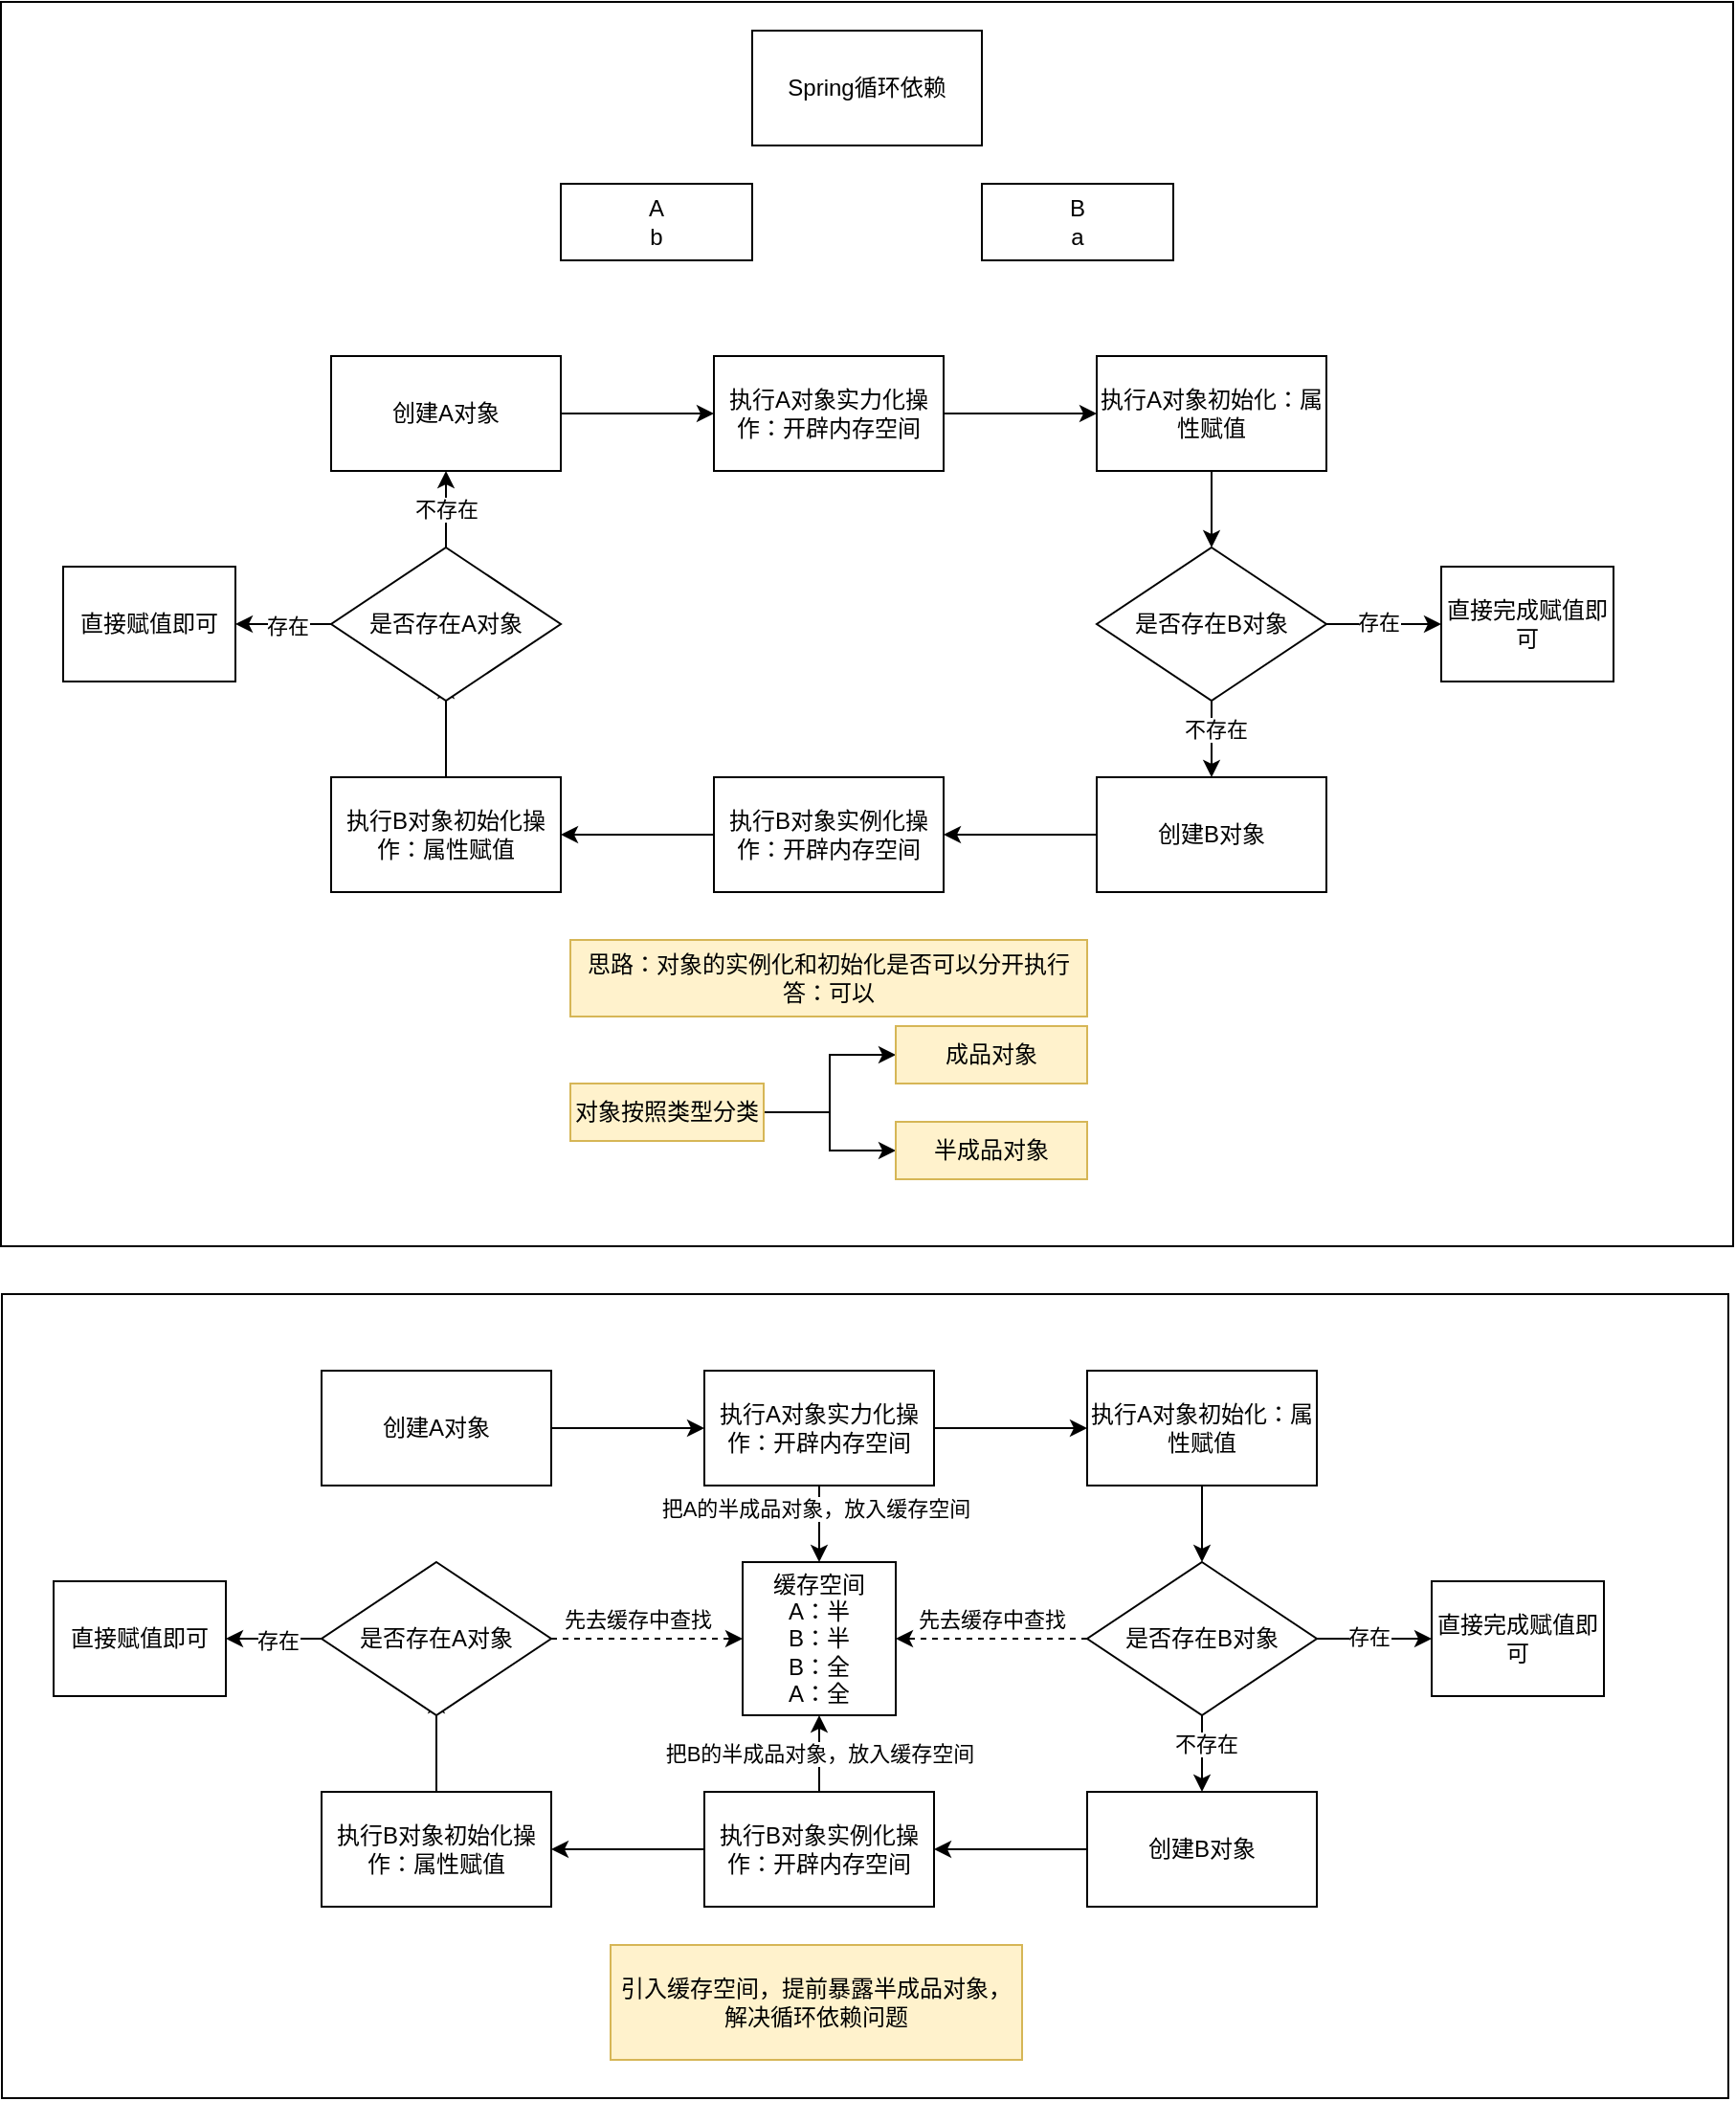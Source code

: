 <mxfile version="26.0.15">
  <diagram name="第 1 页" id="7Y6GGZkNqPZYVTsqmDMv">
    <mxGraphModel dx="1967" dy="722" grid="1" gridSize="10" guides="1" tooltips="1" connect="1" arrows="1" fold="1" page="1" pageScale="1" pageWidth="827" pageHeight="1169" math="0" shadow="0">
      <root>
        <mxCell id="0" />
        <mxCell id="1" parent="0" />
        <mxCell id="SD7nv6ZnqKabCZDV9hT9-96" value="" style="rounded=0;whiteSpace=wrap;html=1;" vertex="1" parent="1">
          <mxGeometry x="-12" y="730" width="902" height="420" as="geometry" />
        </mxCell>
        <mxCell id="SD7nv6ZnqKabCZDV9hT9-33" value="" style="rounded=0;whiteSpace=wrap;html=1;" vertex="1" parent="1">
          <mxGeometry x="-12.5" y="55" width="905" height="650" as="geometry" />
        </mxCell>
        <mxCell id="SD7nv6ZnqKabCZDV9hT9-1" value="Spring循环依赖" style="rounded=0;whiteSpace=wrap;html=1;" vertex="1" parent="1">
          <mxGeometry x="380" y="70" width="120" height="60" as="geometry" />
        </mxCell>
        <mxCell id="SD7nv6ZnqKabCZDV9hT9-2" value="A&lt;div&gt;b&lt;/div&gt;" style="rounded=0;whiteSpace=wrap;html=1;" vertex="1" parent="1">
          <mxGeometry x="280" y="150" width="100" height="40" as="geometry" />
        </mxCell>
        <mxCell id="SD7nv6ZnqKabCZDV9hT9-3" value="B&lt;div&gt;a&lt;/div&gt;" style="rounded=0;whiteSpace=wrap;html=1;" vertex="1" parent="1">
          <mxGeometry x="500" y="150" width="100" height="40" as="geometry" />
        </mxCell>
        <mxCell id="SD7nv6ZnqKabCZDV9hT9-6" value="" style="edgeStyle=orthogonalEdgeStyle;rounded=0;orthogonalLoop=1;jettySize=auto;html=1;" edge="1" parent="1" source="SD7nv6ZnqKabCZDV9hT9-4" target="SD7nv6ZnqKabCZDV9hT9-5">
          <mxGeometry relative="1" as="geometry" />
        </mxCell>
        <mxCell id="SD7nv6ZnqKabCZDV9hT9-4" value="创建A对象" style="rounded=0;whiteSpace=wrap;html=1;" vertex="1" parent="1">
          <mxGeometry x="160" y="240" width="120" height="60" as="geometry" />
        </mxCell>
        <mxCell id="SD7nv6ZnqKabCZDV9hT9-8" value="" style="edgeStyle=orthogonalEdgeStyle;rounded=0;orthogonalLoop=1;jettySize=auto;html=1;" edge="1" parent="1" source="SD7nv6ZnqKabCZDV9hT9-5" target="SD7nv6ZnqKabCZDV9hT9-7">
          <mxGeometry relative="1" as="geometry" />
        </mxCell>
        <mxCell id="SD7nv6ZnqKabCZDV9hT9-5" value="执行A对象实力化操作：开辟内存空间" style="rounded=0;whiteSpace=wrap;html=1;" vertex="1" parent="1">
          <mxGeometry x="360" y="240" width="120" height="60" as="geometry" />
        </mxCell>
        <mxCell id="SD7nv6ZnqKabCZDV9hT9-11" value="" style="edgeStyle=orthogonalEdgeStyle;rounded=0;orthogonalLoop=1;jettySize=auto;html=1;" edge="1" parent="1" source="SD7nv6ZnqKabCZDV9hT9-7" target="SD7nv6ZnqKabCZDV9hT9-10">
          <mxGeometry relative="1" as="geometry" />
        </mxCell>
        <mxCell id="SD7nv6ZnqKabCZDV9hT9-7" value="执行A对象初始化：属性赋值" style="rounded=0;whiteSpace=wrap;html=1;" vertex="1" parent="1">
          <mxGeometry x="560" y="240" width="120" height="60" as="geometry" />
        </mxCell>
        <mxCell id="SD7nv6ZnqKabCZDV9hT9-13" value="" style="edgeStyle=orthogonalEdgeStyle;rounded=0;orthogonalLoop=1;jettySize=auto;html=1;" edge="1" parent="1" source="SD7nv6ZnqKabCZDV9hT9-10" target="SD7nv6ZnqKabCZDV9hT9-12">
          <mxGeometry relative="1" as="geometry" />
        </mxCell>
        <mxCell id="SD7nv6ZnqKabCZDV9hT9-14" value="存在" style="edgeLabel;html=1;align=center;verticalAlign=middle;resizable=0;points=[];" vertex="1" connectable="0" parent="SD7nv6ZnqKabCZDV9hT9-13">
          <mxGeometry x="-0.1" y="1" relative="1" as="geometry">
            <mxPoint as="offset" />
          </mxGeometry>
        </mxCell>
        <mxCell id="SD7nv6ZnqKabCZDV9hT9-16" value="" style="edgeStyle=orthogonalEdgeStyle;rounded=0;orthogonalLoop=1;jettySize=auto;html=1;" edge="1" parent="1" source="SD7nv6ZnqKabCZDV9hT9-10" target="SD7nv6ZnqKabCZDV9hT9-15">
          <mxGeometry relative="1" as="geometry" />
        </mxCell>
        <mxCell id="SD7nv6ZnqKabCZDV9hT9-17" value="不存在" style="edgeLabel;html=1;align=center;verticalAlign=middle;resizable=0;points=[];" vertex="1" connectable="0" parent="SD7nv6ZnqKabCZDV9hT9-16">
          <mxGeometry x="-0.244" y="2" relative="1" as="geometry">
            <mxPoint as="offset" />
          </mxGeometry>
        </mxCell>
        <mxCell id="SD7nv6ZnqKabCZDV9hT9-10" value="是否存在B对象" style="rhombus;whiteSpace=wrap;html=1;rounded=0;" vertex="1" parent="1">
          <mxGeometry x="560" y="340" width="120" height="80" as="geometry" />
        </mxCell>
        <mxCell id="SD7nv6ZnqKabCZDV9hT9-12" value="直接完成赋值即可" style="whiteSpace=wrap;html=1;rounded=0;" vertex="1" parent="1">
          <mxGeometry x="740" y="350" width="90" height="60" as="geometry" />
        </mxCell>
        <mxCell id="SD7nv6ZnqKabCZDV9hT9-19" value="" style="edgeStyle=orthogonalEdgeStyle;rounded=0;orthogonalLoop=1;jettySize=auto;html=1;" edge="1" parent="1" source="SD7nv6ZnqKabCZDV9hT9-15" target="SD7nv6ZnqKabCZDV9hT9-18">
          <mxGeometry relative="1" as="geometry" />
        </mxCell>
        <mxCell id="SD7nv6ZnqKabCZDV9hT9-15" value="创建B对象" style="whiteSpace=wrap;html=1;rounded=0;" vertex="1" parent="1">
          <mxGeometry x="560" y="460" width="120" height="60" as="geometry" />
        </mxCell>
        <mxCell id="SD7nv6ZnqKabCZDV9hT9-21" value="" style="edgeStyle=orthogonalEdgeStyle;rounded=0;orthogonalLoop=1;jettySize=auto;html=1;" edge="1" parent="1" source="SD7nv6ZnqKabCZDV9hT9-18" target="SD7nv6ZnqKabCZDV9hT9-20">
          <mxGeometry relative="1" as="geometry" />
        </mxCell>
        <mxCell id="SD7nv6ZnqKabCZDV9hT9-18" value="执行B对象实例化操作：开辟内存空间" style="whiteSpace=wrap;html=1;rounded=0;" vertex="1" parent="1">
          <mxGeometry x="360" y="460" width="120" height="60" as="geometry" />
        </mxCell>
        <mxCell id="SD7nv6ZnqKabCZDV9hT9-23" value="" style="edgeStyle=orthogonalEdgeStyle;rounded=0;orthogonalLoop=1;jettySize=auto;html=1;" edge="1" parent="1" source="SD7nv6ZnqKabCZDV9hT9-20">
          <mxGeometry relative="1" as="geometry">
            <mxPoint x="220" y="410" as="targetPoint" />
          </mxGeometry>
        </mxCell>
        <mxCell id="SD7nv6ZnqKabCZDV9hT9-20" value="执行B对象初始化操作：属性赋值" style="whiteSpace=wrap;html=1;rounded=0;" vertex="1" parent="1">
          <mxGeometry x="160" y="460" width="120" height="60" as="geometry" />
        </mxCell>
        <mxCell id="SD7nv6ZnqKabCZDV9hT9-26" value="" style="edgeStyle=orthogonalEdgeStyle;rounded=0;orthogonalLoop=1;jettySize=auto;html=1;" edge="1" parent="1" source="SD7nv6ZnqKabCZDV9hT9-24" target="SD7nv6ZnqKabCZDV9hT9-25">
          <mxGeometry relative="1" as="geometry" />
        </mxCell>
        <mxCell id="SD7nv6ZnqKabCZDV9hT9-27" value="存在" style="edgeLabel;html=1;align=center;verticalAlign=middle;resizable=0;points=[];" vertex="1" connectable="0" parent="SD7nv6ZnqKabCZDV9hT9-26">
          <mxGeometry x="-0.075" y="1" relative="1" as="geometry">
            <mxPoint as="offset" />
          </mxGeometry>
        </mxCell>
        <mxCell id="SD7nv6ZnqKabCZDV9hT9-28" style="edgeStyle=orthogonalEdgeStyle;rounded=0;orthogonalLoop=1;jettySize=auto;html=1;exitX=0.5;exitY=0;exitDx=0;exitDy=0;entryX=0.5;entryY=1;entryDx=0;entryDy=0;" edge="1" parent="1" source="SD7nv6ZnqKabCZDV9hT9-24" target="SD7nv6ZnqKabCZDV9hT9-4">
          <mxGeometry relative="1" as="geometry" />
        </mxCell>
        <mxCell id="SD7nv6ZnqKabCZDV9hT9-29" value="不存在" style="edgeLabel;html=1;align=center;verticalAlign=middle;resizable=0;points=[];" vertex="1" connectable="0" parent="SD7nv6ZnqKabCZDV9hT9-28">
          <mxGeometry x="0.25" y="2" relative="1" as="geometry">
            <mxPoint x="2" y="5" as="offset" />
          </mxGeometry>
        </mxCell>
        <mxCell id="SD7nv6ZnqKabCZDV9hT9-24" value="是否存在A对象" style="rhombus;whiteSpace=wrap;html=1;rounded=0;" vertex="1" parent="1">
          <mxGeometry x="160" y="340" width="120" height="80" as="geometry" />
        </mxCell>
        <mxCell id="SD7nv6ZnqKabCZDV9hT9-25" value="直接赋值即可" style="whiteSpace=wrap;html=1;rounded=0;" vertex="1" parent="1">
          <mxGeometry x="20" y="350" width="90" height="60" as="geometry" />
        </mxCell>
        <mxCell id="SD7nv6ZnqKabCZDV9hT9-32" value="思路：对象的实例化和初始化是否可以分开执行&lt;div&gt;答：可以&lt;/div&gt;" style="text;html=1;align=center;verticalAlign=middle;whiteSpace=wrap;rounded=0;fillColor=#fff2cc;strokeColor=#d6b656;" vertex="1" parent="1">
          <mxGeometry x="285" y="545" width="270" height="40" as="geometry" />
        </mxCell>
        <mxCell id="SD7nv6ZnqKabCZDV9hT9-36" value="" style="edgeStyle=orthogonalEdgeStyle;rounded=0;orthogonalLoop=1;jettySize=auto;html=1;" edge="1" parent="1" source="SD7nv6ZnqKabCZDV9hT9-34" target="SD7nv6ZnqKabCZDV9hT9-35">
          <mxGeometry relative="1" as="geometry" />
        </mxCell>
        <mxCell id="SD7nv6ZnqKabCZDV9hT9-38" style="edgeStyle=orthogonalEdgeStyle;rounded=0;orthogonalLoop=1;jettySize=auto;html=1;exitX=1;exitY=0.5;exitDx=0;exitDy=0;entryX=0;entryY=0.5;entryDx=0;entryDy=0;" edge="1" parent="1" source="SD7nv6ZnqKabCZDV9hT9-34" target="SD7nv6ZnqKabCZDV9hT9-37">
          <mxGeometry relative="1" as="geometry" />
        </mxCell>
        <mxCell id="SD7nv6ZnqKabCZDV9hT9-34" value="对象按照类型分类" style="text;html=1;align=center;verticalAlign=middle;whiteSpace=wrap;rounded=0;fillColor=#fff2cc;strokeColor=#d6b656;" vertex="1" parent="1">
          <mxGeometry x="285" y="620" width="101" height="30" as="geometry" />
        </mxCell>
        <mxCell id="SD7nv6ZnqKabCZDV9hT9-35" value="成品对象" style="whiteSpace=wrap;html=1;fillColor=#fff2cc;strokeColor=#d6b656;gradientColor=none;rounded=0;" vertex="1" parent="1">
          <mxGeometry x="455" y="590" width="100" height="30" as="geometry" />
        </mxCell>
        <mxCell id="SD7nv6ZnqKabCZDV9hT9-37" value="半成品对象" style="whiteSpace=wrap;html=1;fillColor=#fff2cc;strokeColor=#d6b656;gradientColor=none;rounded=0;" vertex="1" parent="1">
          <mxGeometry x="455" y="640" width="100" height="30" as="geometry" />
        </mxCell>
        <mxCell id="SD7nv6ZnqKabCZDV9hT9-63" value="" style="edgeStyle=orthogonalEdgeStyle;rounded=0;orthogonalLoop=1;jettySize=auto;html=1;" edge="1" parent="1" source="SD7nv6ZnqKabCZDV9hT9-64" target="SD7nv6ZnqKabCZDV9hT9-66">
          <mxGeometry relative="1" as="geometry" />
        </mxCell>
        <mxCell id="SD7nv6ZnqKabCZDV9hT9-64" value="创建A对象" style="rounded=0;whiteSpace=wrap;html=1;" vertex="1" parent="1">
          <mxGeometry x="155" y="770" width="120" height="60" as="geometry" />
        </mxCell>
        <mxCell id="SD7nv6ZnqKabCZDV9hT9-65" value="" style="edgeStyle=orthogonalEdgeStyle;rounded=0;orthogonalLoop=1;jettySize=auto;html=1;" edge="1" parent="1" source="SD7nv6ZnqKabCZDV9hT9-66" target="SD7nv6ZnqKabCZDV9hT9-68">
          <mxGeometry relative="1" as="geometry" />
        </mxCell>
        <mxCell id="SD7nv6ZnqKabCZDV9hT9-88" value="" style="edgeStyle=orthogonalEdgeStyle;rounded=0;orthogonalLoop=1;jettySize=auto;html=1;" edge="1" parent="1" source="SD7nv6ZnqKabCZDV9hT9-66" target="SD7nv6ZnqKabCZDV9hT9-87">
          <mxGeometry relative="1" as="geometry" />
        </mxCell>
        <mxCell id="SD7nv6ZnqKabCZDV9hT9-89" value="把A的半成品对象，放入缓存空间" style="edgeLabel;html=1;align=center;verticalAlign=middle;resizable=0;points=[];" vertex="1" connectable="0" parent="SD7nv6ZnqKabCZDV9hT9-88">
          <mxGeometry x="-0.4" y="-2" relative="1" as="geometry">
            <mxPoint as="offset" />
          </mxGeometry>
        </mxCell>
        <mxCell id="SD7nv6ZnqKabCZDV9hT9-66" value="执行A对象实力化操作：开辟内存空间" style="rounded=0;whiteSpace=wrap;html=1;" vertex="1" parent="1">
          <mxGeometry x="355" y="770" width="120" height="60" as="geometry" />
        </mxCell>
        <mxCell id="SD7nv6ZnqKabCZDV9hT9-67" value="" style="edgeStyle=orthogonalEdgeStyle;rounded=0;orthogonalLoop=1;jettySize=auto;html=1;" edge="1" parent="1" source="SD7nv6ZnqKabCZDV9hT9-68" target="SD7nv6ZnqKabCZDV9hT9-73">
          <mxGeometry relative="1" as="geometry" />
        </mxCell>
        <mxCell id="SD7nv6ZnqKabCZDV9hT9-68" value="执行A对象初始化：属性赋值" style="rounded=0;whiteSpace=wrap;html=1;" vertex="1" parent="1">
          <mxGeometry x="555" y="770" width="120" height="60" as="geometry" />
        </mxCell>
        <mxCell id="SD7nv6ZnqKabCZDV9hT9-69" value="" style="edgeStyle=orthogonalEdgeStyle;rounded=0;orthogonalLoop=1;jettySize=auto;html=1;" edge="1" parent="1" source="SD7nv6ZnqKabCZDV9hT9-73" target="SD7nv6ZnqKabCZDV9hT9-74">
          <mxGeometry relative="1" as="geometry" />
        </mxCell>
        <mxCell id="SD7nv6ZnqKabCZDV9hT9-70" value="存在" style="edgeLabel;html=1;align=center;verticalAlign=middle;resizable=0;points=[];" vertex="1" connectable="0" parent="SD7nv6ZnqKabCZDV9hT9-69">
          <mxGeometry x="-0.1" y="1" relative="1" as="geometry">
            <mxPoint as="offset" />
          </mxGeometry>
        </mxCell>
        <mxCell id="SD7nv6ZnqKabCZDV9hT9-71" value="" style="edgeStyle=orthogonalEdgeStyle;rounded=0;orthogonalLoop=1;jettySize=auto;html=1;" edge="1" parent="1" source="SD7nv6ZnqKabCZDV9hT9-73" target="SD7nv6ZnqKabCZDV9hT9-76">
          <mxGeometry relative="1" as="geometry" />
        </mxCell>
        <mxCell id="SD7nv6ZnqKabCZDV9hT9-72" value="不存在" style="edgeLabel;html=1;align=center;verticalAlign=middle;resizable=0;points=[];" vertex="1" connectable="0" parent="SD7nv6ZnqKabCZDV9hT9-71">
          <mxGeometry x="-0.244" y="2" relative="1" as="geometry">
            <mxPoint as="offset" />
          </mxGeometry>
        </mxCell>
        <mxCell id="SD7nv6ZnqKabCZDV9hT9-92" style="edgeStyle=orthogonalEdgeStyle;rounded=0;orthogonalLoop=1;jettySize=auto;html=1;exitX=0;exitY=0.5;exitDx=0;exitDy=0;entryX=1;entryY=0.5;entryDx=0;entryDy=0;dashed=1;" edge="1" parent="1" source="SD7nv6ZnqKabCZDV9hT9-73" target="SD7nv6ZnqKabCZDV9hT9-87">
          <mxGeometry relative="1" as="geometry" />
        </mxCell>
        <mxCell id="SD7nv6ZnqKabCZDV9hT9-93" value="先去缓存中查找" style="edgeLabel;html=1;align=center;verticalAlign=middle;resizable=0;points=[];" vertex="1" connectable="0" parent="SD7nv6ZnqKabCZDV9hT9-92">
          <mxGeometry x="0.2" y="-1" relative="1" as="geometry">
            <mxPoint x="10" y="-9" as="offset" />
          </mxGeometry>
        </mxCell>
        <mxCell id="SD7nv6ZnqKabCZDV9hT9-73" value="是否存在B对象" style="rhombus;whiteSpace=wrap;html=1;rounded=0;" vertex="1" parent="1">
          <mxGeometry x="555" y="870" width="120" height="80" as="geometry" />
        </mxCell>
        <mxCell id="SD7nv6ZnqKabCZDV9hT9-74" value="直接完成赋值即可" style="whiteSpace=wrap;html=1;rounded=0;" vertex="1" parent="1">
          <mxGeometry x="735" y="880" width="90" height="60" as="geometry" />
        </mxCell>
        <mxCell id="SD7nv6ZnqKabCZDV9hT9-75" value="" style="edgeStyle=orthogonalEdgeStyle;rounded=0;orthogonalLoop=1;jettySize=auto;html=1;" edge="1" parent="1" source="SD7nv6ZnqKabCZDV9hT9-76" target="SD7nv6ZnqKabCZDV9hT9-78">
          <mxGeometry relative="1" as="geometry" />
        </mxCell>
        <mxCell id="SD7nv6ZnqKabCZDV9hT9-76" value="创建B对象" style="whiteSpace=wrap;html=1;rounded=0;" vertex="1" parent="1">
          <mxGeometry x="555" y="990" width="120" height="60" as="geometry" />
        </mxCell>
        <mxCell id="SD7nv6ZnqKabCZDV9hT9-77" value="" style="edgeStyle=orthogonalEdgeStyle;rounded=0;orthogonalLoop=1;jettySize=auto;html=1;" edge="1" parent="1" source="SD7nv6ZnqKabCZDV9hT9-78" target="SD7nv6ZnqKabCZDV9hT9-80">
          <mxGeometry relative="1" as="geometry" />
        </mxCell>
        <mxCell id="SD7nv6ZnqKabCZDV9hT9-90" value="把B的半成品对象，放入缓存空间" style="edgeStyle=orthogonalEdgeStyle;rounded=0;orthogonalLoop=1;jettySize=auto;html=1;exitX=0.5;exitY=0;exitDx=0;exitDy=0;entryX=0.5;entryY=1;entryDx=0;entryDy=0;" edge="1" parent="1" source="SD7nv6ZnqKabCZDV9hT9-78" target="SD7nv6ZnqKabCZDV9hT9-87">
          <mxGeometry relative="1" as="geometry" />
        </mxCell>
        <mxCell id="SD7nv6ZnqKabCZDV9hT9-91" value="&lt;span style=&quot;color: rgba(0, 0, 0, 0); font-family: monospace; font-size: 0px; text-align: start; background-color: rgb(251, 251, 251);&quot;&gt;%3CmxGraphModel%3E%3Croot%3E%3CmxCell%20id%3D%220%22%2F%3E%3CmxCell%20id%3D%221%22%20parent%3D%220%22%2F%3E%3CmxCell%20id%3D%222%22%20value%3D%22%E6%8A%8AA%E7%9A%84%E5%8D%8A%E6%88%90%E5%93%81%E5%AF%B9%E8%B1%A1%EF%BC%8C%E6%94%BE%E5%85%A5%E7%BC%93%E5%AD%98%E7%A9%BA%E9%97%B4%22%20style%3D%22edgeLabel%3Bhtml%3D1%3Balign%3Dcenter%3BverticalAlign%3Dmiddle%3Bresizable%3D0%3Bpoints%3D%5B%5D%3B%22%20vertex%3D%221%22%20connectable%3D%220%22%20parent%3D%221%22%3E%3CmxGeometry%20x%3D%22413%22%20y%3D%22842%22%20as%3D%22geometry%22%2F%3E%3C%2FmxCell%3E%3C%2Froot%3E%3C%2FmxGraphModel%3E&lt;/span&gt;" style="edgeLabel;html=1;align=center;verticalAlign=middle;resizable=0;points=[];" vertex="1" connectable="0" parent="SD7nv6ZnqKabCZDV9hT9-90">
          <mxGeometry x="-0.05" relative="1" as="geometry">
            <mxPoint as="offset" />
          </mxGeometry>
        </mxCell>
        <mxCell id="SD7nv6ZnqKabCZDV9hT9-78" value="执行B对象实例化操作：开辟内存空间" style="whiteSpace=wrap;html=1;rounded=0;" vertex="1" parent="1">
          <mxGeometry x="355" y="990" width="120" height="60" as="geometry" />
        </mxCell>
        <mxCell id="SD7nv6ZnqKabCZDV9hT9-79" value="" style="edgeStyle=orthogonalEdgeStyle;rounded=0;orthogonalLoop=1;jettySize=auto;html=1;" edge="1" parent="1" source="SD7nv6ZnqKabCZDV9hT9-80">
          <mxGeometry relative="1" as="geometry">
            <mxPoint x="215" y="940" as="targetPoint" />
          </mxGeometry>
        </mxCell>
        <mxCell id="SD7nv6ZnqKabCZDV9hT9-80" value="执行B对象初始化操作：属性赋值" style="whiteSpace=wrap;html=1;rounded=0;" vertex="1" parent="1">
          <mxGeometry x="155" y="990" width="120" height="60" as="geometry" />
        </mxCell>
        <mxCell id="SD7nv6ZnqKabCZDV9hT9-81" value="" style="edgeStyle=orthogonalEdgeStyle;rounded=0;orthogonalLoop=1;jettySize=auto;html=1;" edge="1" parent="1" source="SD7nv6ZnqKabCZDV9hT9-85" target="SD7nv6ZnqKabCZDV9hT9-86">
          <mxGeometry relative="1" as="geometry" />
        </mxCell>
        <mxCell id="SD7nv6ZnqKabCZDV9hT9-82" value="存在" style="edgeLabel;html=1;align=center;verticalAlign=middle;resizable=0;points=[];" vertex="1" connectable="0" parent="SD7nv6ZnqKabCZDV9hT9-81">
          <mxGeometry x="-0.075" y="1" relative="1" as="geometry">
            <mxPoint as="offset" />
          </mxGeometry>
        </mxCell>
        <mxCell id="SD7nv6ZnqKabCZDV9hT9-94" style="edgeStyle=orthogonalEdgeStyle;rounded=0;orthogonalLoop=1;jettySize=auto;html=1;exitX=1;exitY=0.5;exitDx=0;exitDy=0;dashed=1;" edge="1" parent="1" source="SD7nv6ZnqKabCZDV9hT9-85" target="SD7nv6ZnqKabCZDV9hT9-87">
          <mxGeometry relative="1" as="geometry" />
        </mxCell>
        <mxCell id="SD7nv6ZnqKabCZDV9hT9-95" value="先去缓存中查找" style="edgeLabel;html=1;align=center;verticalAlign=middle;resizable=0;points=[];" vertex="1" connectable="0" parent="SD7nv6ZnqKabCZDV9hT9-94">
          <mxGeometry x="-0.2" y="3" relative="1" as="geometry">
            <mxPoint x="5" y="-7" as="offset" />
          </mxGeometry>
        </mxCell>
        <mxCell id="SD7nv6ZnqKabCZDV9hT9-85" value="是否存在A对象" style="rhombus;whiteSpace=wrap;html=1;rounded=0;" vertex="1" parent="1">
          <mxGeometry x="155" y="870" width="120" height="80" as="geometry" />
        </mxCell>
        <mxCell id="SD7nv6ZnqKabCZDV9hT9-86" value="直接赋值即可" style="whiteSpace=wrap;html=1;rounded=0;" vertex="1" parent="1">
          <mxGeometry x="15" y="880" width="90" height="60" as="geometry" />
        </mxCell>
        <mxCell id="SD7nv6ZnqKabCZDV9hT9-87" value="缓存空间&lt;div&gt;A：半&lt;/div&gt;&lt;div&gt;B：半&lt;/div&gt;&lt;div&gt;B：全&lt;/div&gt;&lt;div&gt;A：全&lt;/div&gt;" style="whiteSpace=wrap;html=1;aspect=fixed;" vertex="1" parent="1">
          <mxGeometry x="375" y="870" width="80" height="80" as="geometry" />
        </mxCell>
        <mxCell id="SD7nv6ZnqKabCZDV9hT9-98" value="引入缓存空间，提前暴露半成品对象，解决循环依赖问题" style="text;html=1;align=center;verticalAlign=middle;whiteSpace=wrap;rounded=0;fillColor=#fff2cc;strokeColor=#d6b656;" vertex="1" parent="1">
          <mxGeometry x="306" y="1070" width="215" height="60" as="geometry" />
        </mxCell>
      </root>
    </mxGraphModel>
  </diagram>
</mxfile>
